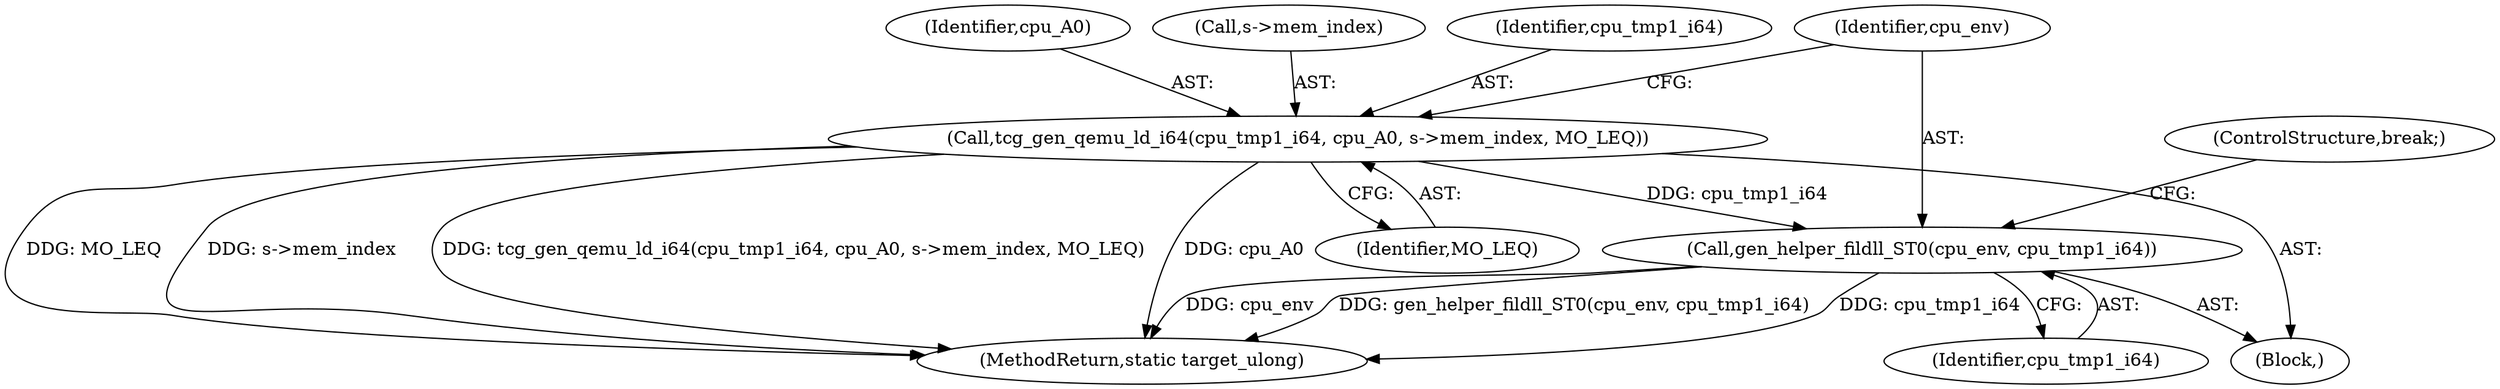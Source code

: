 digraph "0_qemu_30663fd26c0307e414622c7a8607fbc04f92ec14@pointer" {
"1004831" [label="(Call,tcg_gen_qemu_ld_i64(cpu_tmp1_i64, cpu_A0, s->mem_index, MO_LEQ))"];
"1004838" [label="(Call,gen_helper_fildll_ST0(cpu_env, cpu_tmp1_i64))"];
"1004837" [label="(Identifier,MO_LEQ)"];
"1004833" [label="(Identifier,cpu_A0)"];
"1004841" [label="(ControlStructure,break;)"];
"1004834" [label="(Call,s->mem_index)"];
"1011840" [label="(MethodReturn,static target_ulong)"];
"1004839" [label="(Identifier,cpu_env)"];
"1004832" [label="(Identifier,cpu_tmp1_i64)"];
"1004838" [label="(Call,gen_helper_fildll_ST0(cpu_env, cpu_tmp1_i64))"];
"1004480" [label="(Block,)"];
"1004831" [label="(Call,tcg_gen_qemu_ld_i64(cpu_tmp1_i64, cpu_A0, s->mem_index, MO_LEQ))"];
"1004840" [label="(Identifier,cpu_tmp1_i64)"];
"1004831" -> "1004480"  [label="AST: "];
"1004831" -> "1004837"  [label="CFG: "];
"1004832" -> "1004831"  [label="AST: "];
"1004833" -> "1004831"  [label="AST: "];
"1004834" -> "1004831"  [label="AST: "];
"1004837" -> "1004831"  [label="AST: "];
"1004839" -> "1004831"  [label="CFG: "];
"1004831" -> "1011840"  [label="DDG: MO_LEQ"];
"1004831" -> "1011840"  [label="DDG: s->mem_index"];
"1004831" -> "1011840"  [label="DDG: tcg_gen_qemu_ld_i64(cpu_tmp1_i64, cpu_A0, s->mem_index, MO_LEQ)"];
"1004831" -> "1011840"  [label="DDG: cpu_A0"];
"1004831" -> "1004838"  [label="DDG: cpu_tmp1_i64"];
"1004838" -> "1004480"  [label="AST: "];
"1004838" -> "1004840"  [label="CFG: "];
"1004839" -> "1004838"  [label="AST: "];
"1004840" -> "1004838"  [label="AST: "];
"1004841" -> "1004838"  [label="CFG: "];
"1004838" -> "1011840"  [label="DDG: cpu_tmp1_i64"];
"1004838" -> "1011840"  [label="DDG: cpu_env"];
"1004838" -> "1011840"  [label="DDG: gen_helper_fildll_ST0(cpu_env, cpu_tmp1_i64)"];
}
